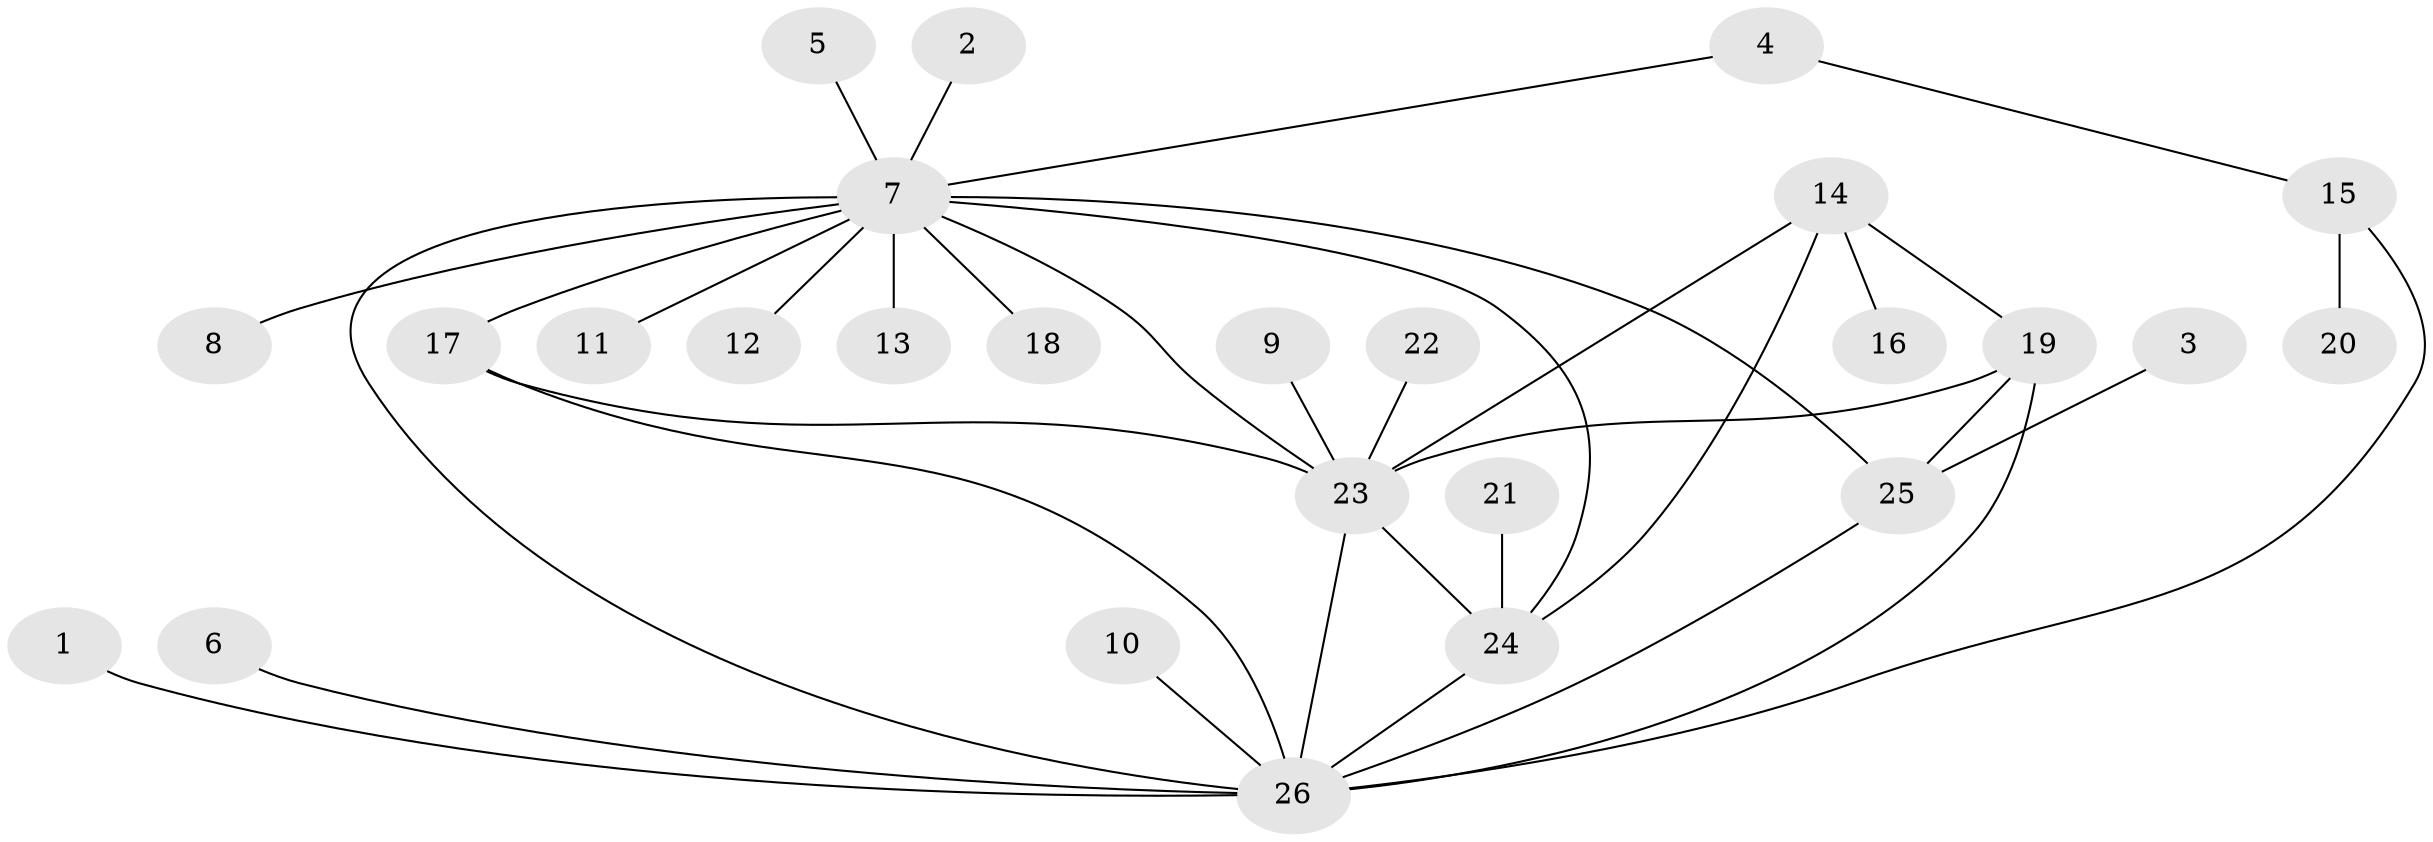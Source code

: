 // original degree distribution, {3: 0.17307692307692307, 16: 0.019230769230769232, 12: 0.019230769230769232, 4: 0.057692307692307696, 7: 0.019230769230769232, 10: 0.019230769230769232, 2: 0.15384615384615385, 1: 0.5384615384615384}
// Generated by graph-tools (version 1.1) at 2025/01/03/09/25 03:01:40]
// undirected, 26 vertices, 36 edges
graph export_dot {
graph [start="1"]
  node [color=gray90,style=filled];
  1;
  2;
  3;
  4;
  5;
  6;
  7;
  8;
  9;
  10;
  11;
  12;
  13;
  14;
  15;
  16;
  17;
  18;
  19;
  20;
  21;
  22;
  23;
  24;
  25;
  26;
  1 -- 26 [weight=1.0];
  2 -- 7 [weight=1.0];
  3 -- 25 [weight=1.0];
  4 -- 7 [weight=1.0];
  4 -- 15 [weight=1.0];
  5 -- 7 [weight=1.0];
  6 -- 26 [weight=1.0];
  7 -- 8 [weight=1.0];
  7 -- 11 [weight=1.0];
  7 -- 12 [weight=1.0];
  7 -- 13 [weight=1.0];
  7 -- 17 [weight=1.0];
  7 -- 18 [weight=1.0];
  7 -- 23 [weight=1.0];
  7 -- 24 [weight=1.0];
  7 -- 25 [weight=1.0];
  7 -- 26 [weight=1.0];
  9 -- 23 [weight=1.0];
  10 -- 26 [weight=1.0];
  14 -- 16 [weight=1.0];
  14 -- 19 [weight=1.0];
  14 -- 23 [weight=1.0];
  14 -- 24 [weight=1.0];
  15 -- 20 [weight=1.0];
  15 -- 26 [weight=1.0];
  17 -- 23 [weight=1.0];
  17 -- 26 [weight=1.0];
  19 -- 23 [weight=1.0];
  19 -- 25 [weight=1.0];
  19 -- 26 [weight=1.0];
  21 -- 24 [weight=1.0];
  22 -- 23 [weight=1.0];
  23 -- 24 [weight=1.0];
  23 -- 26 [weight=1.0];
  24 -- 26 [weight=1.0];
  25 -- 26 [weight=1.0];
}
